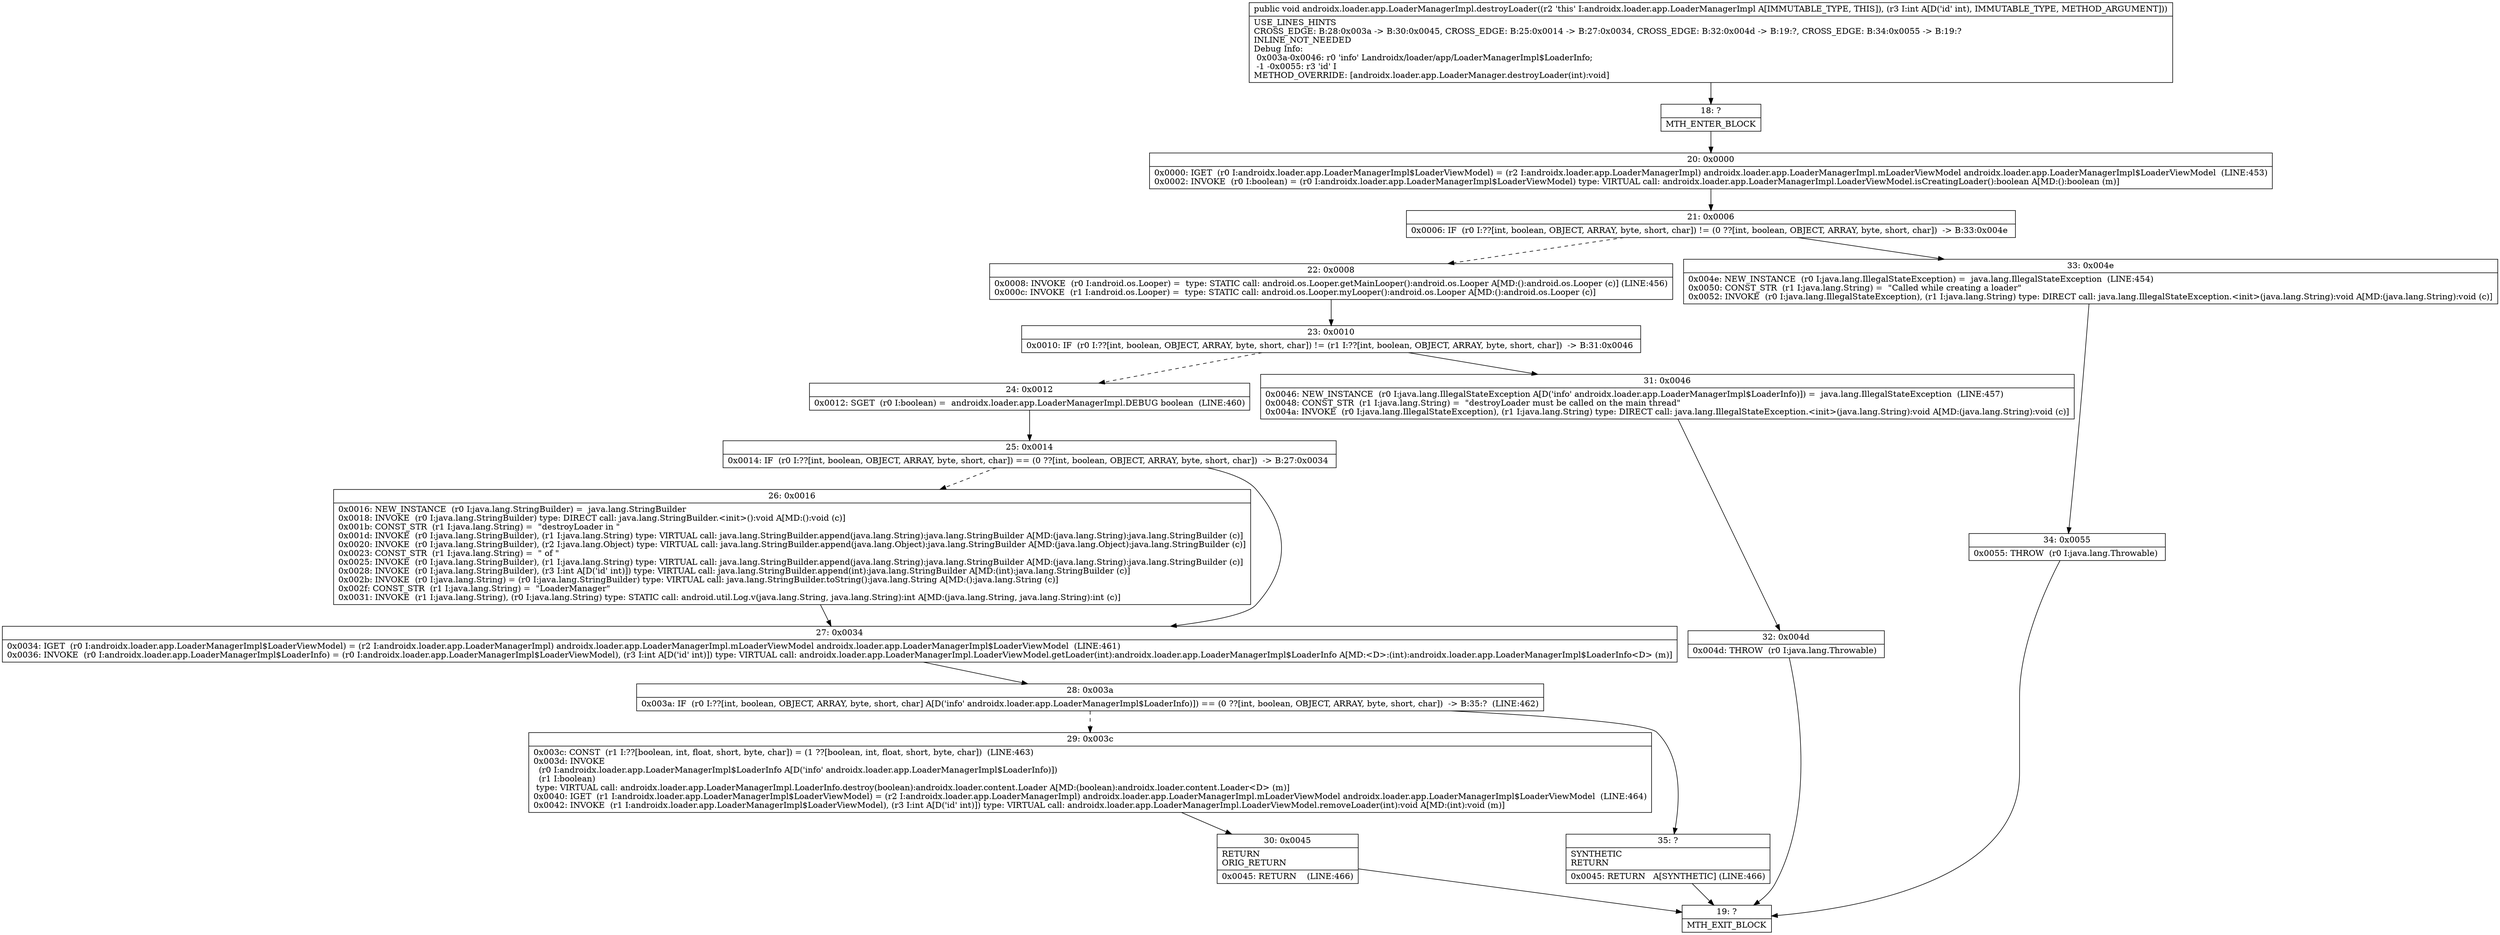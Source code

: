 digraph "CFG forandroidx.loader.app.LoaderManagerImpl.destroyLoader(I)V" {
Node_18 [shape=record,label="{18\:\ ?|MTH_ENTER_BLOCK\l}"];
Node_20 [shape=record,label="{20\:\ 0x0000|0x0000: IGET  (r0 I:androidx.loader.app.LoaderManagerImpl$LoaderViewModel) = (r2 I:androidx.loader.app.LoaderManagerImpl) androidx.loader.app.LoaderManagerImpl.mLoaderViewModel androidx.loader.app.LoaderManagerImpl$LoaderViewModel  (LINE:453)\l0x0002: INVOKE  (r0 I:boolean) = (r0 I:androidx.loader.app.LoaderManagerImpl$LoaderViewModel) type: VIRTUAL call: androidx.loader.app.LoaderManagerImpl.LoaderViewModel.isCreatingLoader():boolean A[MD:():boolean (m)]\l}"];
Node_21 [shape=record,label="{21\:\ 0x0006|0x0006: IF  (r0 I:??[int, boolean, OBJECT, ARRAY, byte, short, char]) != (0 ??[int, boolean, OBJECT, ARRAY, byte, short, char])  \-\> B:33:0x004e \l}"];
Node_22 [shape=record,label="{22\:\ 0x0008|0x0008: INVOKE  (r0 I:android.os.Looper) =  type: STATIC call: android.os.Looper.getMainLooper():android.os.Looper A[MD:():android.os.Looper (c)] (LINE:456)\l0x000c: INVOKE  (r1 I:android.os.Looper) =  type: STATIC call: android.os.Looper.myLooper():android.os.Looper A[MD:():android.os.Looper (c)]\l}"];
Node_23 [shape=record,label="{23\:\ 0x0010|0x0010: IF  (r0 I:??[int, boolean, OBJECT, ARRAY, byte, short, char]) != (r1 I:??[int, boolean, OBJECT, ARRAY, byte, short, char])  \-\> B:31:0x0046 \l}"];
Node_24 [shape=record,label="{24\:\ 0x0012|0x0012: SGET  (r0 I:boolean) =  androidx.loader.app.LoaderManagerImpl.DEBUG boolean  (LINE:460)\l}"];
Node_25 [shape=record,label="{25\:\ 0x0014|0x0014: IF  (r0 I:??[int, boolean, OBJECT, ARRAY, byte, short, char]) == (0 ??[int, boolean, OBJECT, ARRAY, byte, short, char])  \-\> B:27:0x0034 \l}"];
Node_26 [shape=record,label="{26\:\ 0x0016|0x0016: NEW_INSTANCE  (r0 I:java.lang.StringBuilder) =  java.lang.StringBuilder \l0x0018: INVOKE  (r0 I:java.lang.StringBuilder) type: DIRECT call: java.lang.StringBuilder.\<init\>():void A[MD:():void (c)]\l0x001b: CONST_STR  (r1 I:java.lang.String) =  \"destroyLoader in \" \l0x001d: INVOKE  (r0 I:java.lang.StringBuilder), (r1 I:java.lang.String) type: VIRTUAL call: java.lang.StringBuilder.append(java.lang.String):java.lang.StringBuilder A[MD:(java.lang.String):java.lang.StringBuilder (c)]\l0x0020: INVOKE  (r0 I:java.lang.StringBuilder), (r2 I:java.lang.Object) type: VIRTUAL call: java.lang.StringBuilder.append(java.lang.Object):java.lang.StringBuilder A[MD:(java.lang.Object):java.lang.StringBuilder (c)]\l0x0023: CONST_STR  (r1 I:java.lang.String) =  \" of \" \l0x0025: INVOKE  (r0 I:java.lang.StringBuilder), (r1 I:java.lang.String) type: VIRTUAL call: java.lang.StringBuilder.append(java.lang.String):java.lang.StringBuilder A[MD:(java.lang.String):java.lang.StringBuilder (c)]\l0x0028: INVOKE  (r0 I:java.lang.StringBuilder), (r3 I:int A[D('id' int)]) type: VIRTUAL call: java.lang.StringBuilder.append(int):java.lang.StringBuilder A[MD:(int):java.lang.StringBuilder (c)]\l0x002b: INVOKE  (r0 I:java.lang.String) = (r0 I:java.lang.StringBuilder) type: VIRTUAL call: java.lang.StringBuilder.toString():java.lang.String A[MD:():java.lang.String (c)]\l0x002f: CONST_STR  (r1 I:java.lang.String) =  \"LoaderManager\" \l0x0031: INVOKE  (r1 I:java.lang.String), (r0 I:java.lang.String) type: STATIC call: android.util.Log.v(java.lang.String, java.lang.String):int A[MD:(java.lang.String, java.lang.String):int (c)]\l}"];
Node_27 [shape=record,label="{27\:\ 0x0034|0x0034: IGET  (r0 I:androidx.loader.app.LoaderManagerImpl$LoaderViewModel) = (r2 I:androidx.loader.app.LoaderManagerImpl) androidx.loader.app.LoaderManagerImpl.mLoaderViewModel androidx.loader.app.LoaderManagerImpl$LoaderViewModel  (LINE:461)\l0x0036: INVOKE  (r0 I:androidx.loader.app.LoaderManagerImpl$LoaderInfo) = (r0 I:androidx.loader.app.LoaderManagerImpl$LoaderViewModel), (r3 I:int A[D('id' int)]) type: VIRTUAL call: androidx.loader.app.LoaderManagerImpl.LoaderViewModel.getLoader(int):androidx.loader.app.LoaderManagerImpl$LoaderInfo A[MD:\<D\>:(int):androidx.loader.app.LoaderManagerImpl$LoaderInfo\<D\> (m)]\l}"];
Node_28 [shape=record,label="{28\:\ 0x003a|0x003a: IF  (r0 I:??[int, boolean, OBJECT, ARRAY, byte, short, char] A[D('info' androidx.loader.app.LoaderManagerImpl$LoaderInfo)]) == (0 ??[int, boolean, OBJECT, ARRAY, byte, short, char])  \-\> B:35:?  (LINE:462)\l}"];
Node_29 [shape=record,label="{29\:\ 0x003c|0x003c: CONST  (r1 I:??[boolean, int, float, short, byte, char]) = (1 ??[boolean, int, float, short, byte, char])  (LINE:463)\l0x003d: INVOKE  \l  (r0 I:androidx.loader.app.LoaderManagerImpl$LoaderInfo A[D('info' androidx.loader.app.LoaderManagerImpl$LoaderInfo)])\l  (r1 I:boolean)\l type: VIRTUAL call: androidx.loader.app.LoaderManagerImpl.LoaderInfo.destroy(boolean):androidx.loader.content.Loader A[MD:(boolean):androidx.loader.content.Loader\<D\> (m)]\l0x0040: IGET  (r1 I:androidx.loader.app.LoaderManagerImpl$LoaderViewModel) = (r2 I:androidx.loader.app.LoaderManagerImpl) androidx.loader.app.LoaderManagerImpl.mLoaderViewModel androidx.loader.app.LoaderManagerImpl$LoaderViewModel  (LINE:464)\l0x0042: INVOKE  (r1 I:androidx.loader.app.LoaderManagerImpl$LoaderViewModel), (r3 I:int A[D('id' int)]) type: VIRTUAL call: androidx.loader.app.LoaderManagerImpl.LoaderViewModel.removeLoader(int):void A[MD:(int):void (m)]\l}"];
Node_30 [shape=record,label="{30\:\ 0x0045|RETURN\lORIG_RETURN\l|0x0045: RETURN    (LINE:466)\l}"];
Node_19 [shape=record,label="{19\:\ ?|MTH_EXIT_BLOCK\l}"];
Node_35 [shape=record,label="{35\:\ ?|SYNTHETIC\lRETURN\l|0x0045: RETURN   A[SYNTHETIC] (LINE:466)\l}"];
Node_31 [shape=record,label="{31\:\ 0x0046|0x0046: NEW_INSTANCE  (r0 I:java.lang.IllegalStateException A[D('info' androidx.loader.app.LoaderManagerImpl$LoaderInfo)]) =  java.lang.IllegalStateException  (LINE:457)\l0x0048: CONST_STR  (r1 I:java.lang.String) =  \"destroyLoader must be called on the main thread\" \l0x004a: INVOKE  (r0 I:java.lang.IllegalStateException), (r1 I:java.lang.String) type: DIRECT call: java.lang.IllegalStateException.\<init\>(java.lang.String):void A[MD:(java.lang.String):void (c)]\l}"];
Node_32 [shape=record,label="{32\:\ 0x004d|0x004d: THROW  (r0 I:java.lang.Throwable) \l}"];
Node_33 [shape=record,label="{33\:\ 0x004e|0x004e: NEW_INSTANCE  (r0 I:java.lang.IllegalStateException) =  java.lang.IllegalStateException  (LINE:454)\l0x0050: CONST_STR  (r1 I:java.lang.String) =  \"Called while creating a loader\" \l0x0052: INVOKE  (r0 I:java.lang.IllegalStateException), (r1 I:java.lang.String) type: DIRECT call: java.lang.IllegalStateException.\<init\>(java.lang.String):void A[MD:(java.lang.String):void (c)]\l}"];
Node_34 [shape=record,label="{34\:\ 0x0055|0x0055: THROW  (r0 I:java.lang.Throwable) \l}"];
MethodNode[shape=record,label="{public void androidx.loader.app.LoaderManagerImpl.destroyLoader((r2 'this' I:androidx.loader.app.LoaderManagerImpl A[IMMUTABLE_TYPE, THIS]), (r3 I:int A[D('id' int), IMMUTABLE_TYPE, METHOD_ARGUMENT]))  | USE_LINES_HINTS\lCROSS_EDGE: B:28:0x003a \-\> B:30:0x0045, CROSS_EDGE: B:25:0x0014 \-\> B:27:0x0034, CROSS_EDGE: B:32:0x004d \-\> B:19:?, CROSS_EDGE: B:34:0x0055 \-\> B:19:?\lINLINE_NOT_NEEDED\lDebug Info:\l  0x003a\-0x0046: r0 'info' Landroidx\/loader\/app\/LoaderManagerImpl$LoaderInfo;\l  \-1 \-0x0055: r3 'id' I\lMETHOD_OVERRIDE: [androidx.loader.app.LoaderManager.destroyLoader(int):void]\l}"];
MethodNode -> Node_18;Node_18 -> Node_20;
Node_20 -> Node_21;
Node_21 -> Node_22[style=dashed];
Node_21 -> Node_33;
Node_22 -> Node_23;
Node_23 -> Node_24[style=dashed];
Node_23 -> Node_31;
Node_24 -> Node_25;
Node_25 -> Node_26[style=dashed];
Node_25 -> Node_27;
Node_26 -> Node_27;
Node_27 -> Node_28;
Node_28 -> Node_29[style=dashed];
Node_28 -> Node_35;
Node_29 -> Node_30;
Node_30 -> Node_19;
Node_35 -> Node_19;
Node_31 -> Node_32;
Node_32 -> Node_19;
Node_33 -> Node_34;
Node_34 -> Node_19;
}

